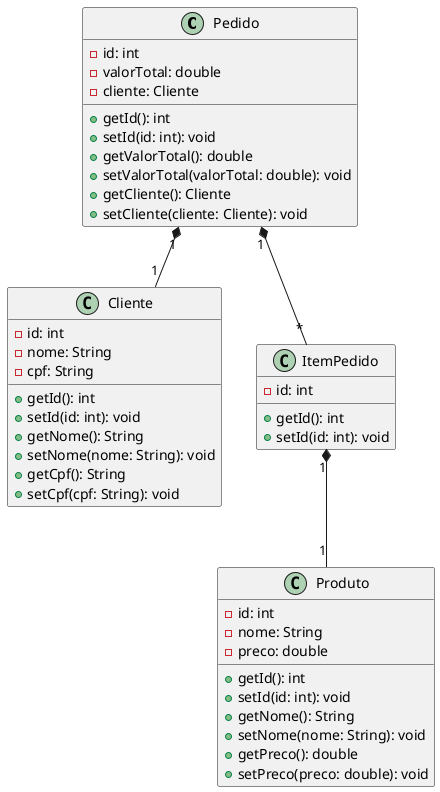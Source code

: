 @startuml
'https://plantuml.com/class-diagram

class Pedido {
    -id: int
    -valorTotal: double
    -cliente: Cliente
    +getId(): int
    +setId(id: int): void
    +getValorTotal(): double
    +setValorTotal(valorTotal: double): void
    +getCliente(): Cliente
    +setCliente(cliente: Cliente): void
}

class Cliente {
    -id: int
    -nome: String
    -cpf: String
    +getId(): int
    +setId(id: int): void
    +getNome(): String
    +setNome(nome: String): void
    +getCpf(): String
    +setCpf(cpf: String): void
}
class ItemPedido {
    -id: int
    +getId(): int
    +setId(id: int): void
}
class Produto {
    -id: int
    -nome: String
    -preco: double
    +getId(): int
    +setId(id: int): void
    +getNome(): String
    +setNome(nome: String): void
    +getPreco(): double
    +setPreco(preco: double): void
}

Pedido "1" *-- "1" Cliente
Pedido "1" *-- "*" ItemPedido
ItemPedido "1" *-- "1" Produto

@enduml